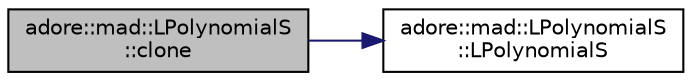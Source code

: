 digraph "adore::mad::LPolynomialS::clone"
{
 // LATEX_PDF_SIZE
  edge [fontname="Helvetica",fontsize="10",labelfontname="Helvetica",labelfontsize="10"];
  node [fontname="Helvetica",fontsize="10",shape=record];
  rankdir="LR";
  Node1 [label="adore::mad::LPolynomialS\l::clone",height=0.2,width=0.4,color="black", fillcolor="grey75", style="filled", fontcolor="black",tooltip=" "];
  Node1 -> Node2 [color="midnightblue",fontsize="10",style="solid",fontname="Helvetica"];
  Node2 [label="adore::mad::LPolynomialS\l::LPolynomialS",height=0.2,width=0.4,color="black", fillcolor="white", style="filled",URL="$classadore_1_1mad_1_1LPolynomialS.html#abe9b8cb6f4181552d856112c373578ab",tooltip=" "];
}
